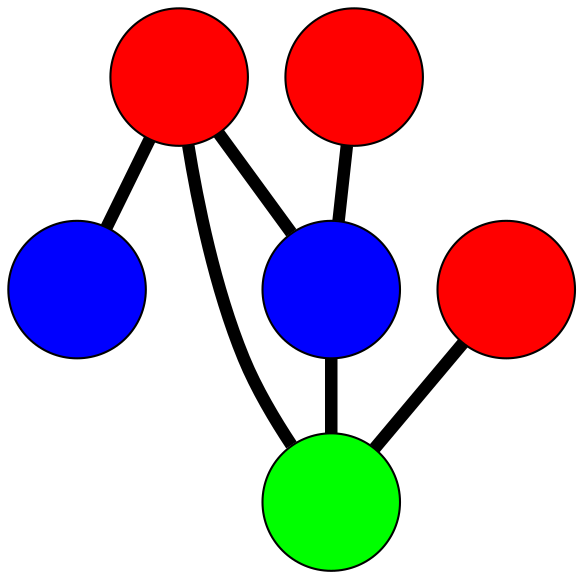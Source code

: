 graph G {
	graph [bb="-103.92,-153.67,170.58,151.26",
		overlap=false,
		sep=0.0,
		splines=true
	];
	node [color=black,
		fixedsize=true,
		fontname="Latin Modern Math",
		fontsize=42,
		height=.92,
		label="\N",
		penwidth=1,
		shape=circle,
		width=.92
	];
	edge [color=black,
		penwidth=6,
		style=bold
	];
	0	 [fillcolor=red,
		height=0.91667,
		label="",
		pos="-26.058,42.842",
		style=filled,
		width=0.91667];
	3	 [fillcolor=blue,
		height=0.91667,
		label="",
		pos="-70.922,118.26",
		style=filled,
		width=0.91667];
	0 -- 3	 [pos="-43.019,71.352 -46.592,77.359 -50.363,83.697 -53.937,89.705"];
	4	 [fillcolor=blue,
		height=0.91667,
		label="",
		pos="-24.184,-43.644",
		style=filled,
		width=0.91667];
	0 -- 4	 [pos="-25.339,9.6513 -25.197,3.0775 -25.047,-3.8243 -24.905,-10.4"];
	5	 [fillcolor=green,
		height=0.91667,
		label="",
		pos="49.823,1.2821",
		style=filled,
		width=0.91667];
	0 -- 5	 [pos="3.0625,26.892 8.8302,23.734 14.886,20.417 20.655,17.257"];
	1	 [fillcolor=red,
		height=0.91667,
		label="",
		pos="-66.243,-120.67",
		style=filled,
		width=0.91667];
	1 -- 4	 [pos="-50.342,-91.55 -46.993,-85.415 -43.458,-78.942 -40.107,-72.806"];
	2	 [fillcolor=red,
		height=0.91667,
		label="",
		pos="137.58,1.9349",
		style=filled,
		width=0.91667];
	2 -- 5	 [pos="104.41,1.6881 97.416,1.6361 90.04,1.5812 83.049,1.5292"];
	4 -- 5	 [pos="4.2172,-26.403 9.761,-23.038 15.577,-19.507 21.13,-16.136"];
}
